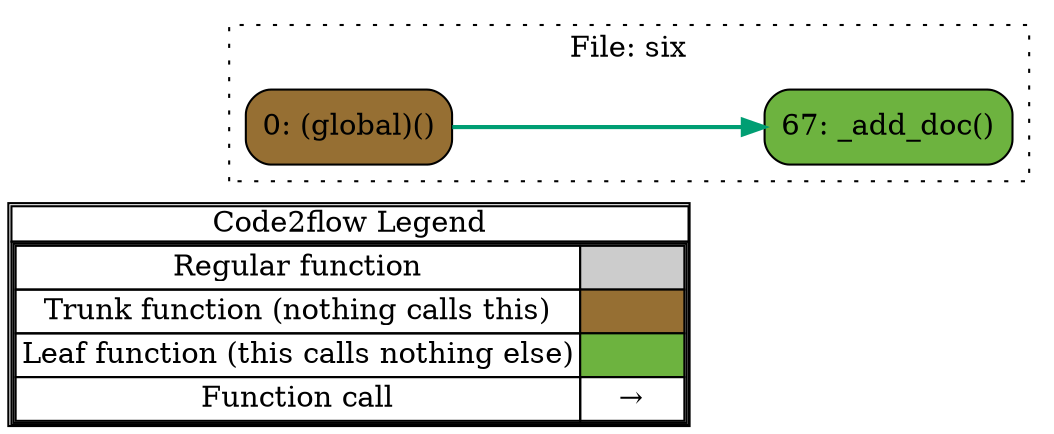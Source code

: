 digraph G {
concentrate=true;
splines="ortho";
rankdir="LR";
subgraph legend{
    rank = min;
    label = "legend";
    Legend [shape=none, margin=0, label = <
        <table cellspacing="0" cellpadding="0" border="1"><tr><td>Code2flow Legend</td></tr><tr><td>
        <table cellspacing="0">
        <tr><td>Regular function</td><td width="50px" bgcolor='#cccccc'></td></tr>
        <tr><td>Trunk function (nothing calls this)</td><td bgcolor='#966F33'></td></tr>
        <tr><td>Leaf function (this calls nothing else)</td><td bgcolor='#6db33f'></td></tr>
        <tr><td>Function call</td><td><font color='black'>&#8594;</font></td></tr>
        </table></td></tr></table>
        >];
}node_0380483b [label="0: (global)()" name="six::(global)" shape="rect" style="rounded,filled" fillcolor="#966F33" ];
node_a0338b6c [label="67: _add_doc()" name="six::_add_doc" shape="rect" style="rounded,filled" fillcolor="#6db33f" ];
node_0380483b -> node_a0338b6c [color="#009E73" penwidth="2"];
node_0380483b -> node_a0338b6c [color="#009E73" penwidth="2"];
node_0380483b -> node_a0338b6c [color="#009E73" penwidth="2"];
node_0380483b -> node_a0338b6c [color="#009E73" penwidth="2"];
subgraph cluster_55aa9ad9 {
    node_a0338b6c node_0380483b;
    label="File: six";
    name="six";
    style="filled";
    graph[style=dotted];
};
}
